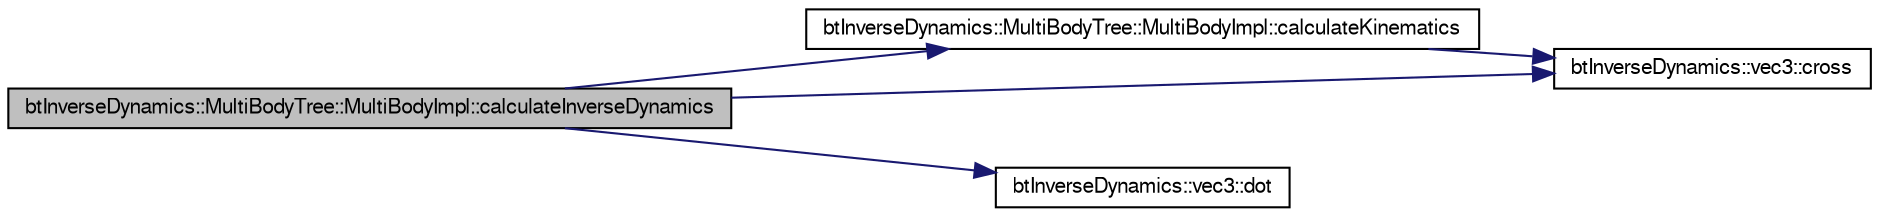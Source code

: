 digraph G
{
  bgcolor="transparent";
  edge [fontname="FreeSans",fontsize=10,labelfontname="FreeSans",labelfontsize=10];
  node [fontname="FreeSans",fontsize=10,shape=record];
  rankdir=LR;
  Node1 [label="btInverseDynamics::MultiBodyTree::MultiBodyImpl::calculateInverseDynamics",height=0.2,width=0.4,color="black", fillcolor="grey75", style="filled" fontcolor="black"];
  Node1 -> Node2 [color="midnightblue",fontsize=10,style="solid"];
  Node2 [label="btInverseDynamics::MultiBodyTree::MultiBodyImpl::calculateKinematics",height=0.2,width=0.4,color="black",URL="$classbt_inverse_dynamics_1_1_multi_body_tree_1_1_multi_body_impl.html#32cb26dc4a94027f8206182f5a528bea"];
  Node2 -> Node3 [color="midnightblue",fontsize=10,style="solid"];
  Node3 [label="btInverseDynamics::vec3::cross",height=0.2,width=0.4,color="black",URL="$classbt_inverse_dynamics_1_1vec3.html#8b7c85249b7140506c6652b3a1d9934e"];
  Node1 -> Node3 [color="midnightblue",fontsize=10,style="solid"];
  Node1 -> Node4 [color="midnightblue",fontsize=10,style="solid"];
  Node4 [label="btInverseDynamics::vec3::dot",height=0.2,width=0.4,color="black",URL="$classbt_inverse_dynamics_1_1vec3.html#2f7c586c9b43e5167f0ebba4dab7e3de"];
}
